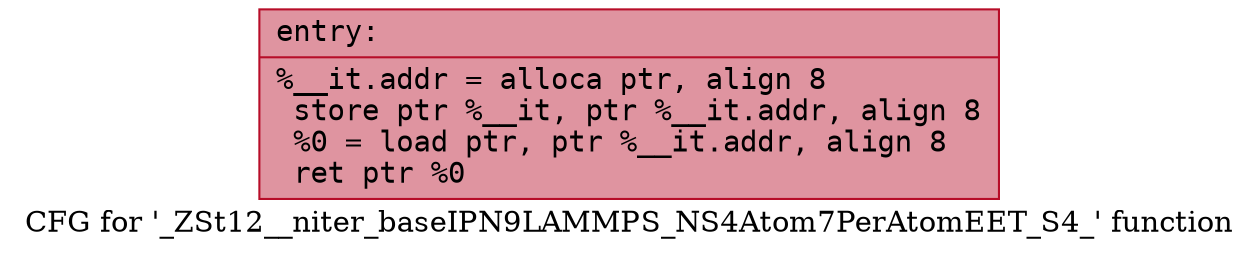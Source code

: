 digraph "CFG for '_ZSt12__niter_baseIPN9LAMMPS_NS4Atom7PerAtomEET_S4_' function" {
	label="CFG for '_ZSt12__niter_baseIPN9LAMMPS_NS4Atom7PerAtomEET_S4_' function";

	Node0x55aea9235740 [shape=record,color="#b70d28ff", style=filled, fillcolor="#b70d2870" fontname="Courier",label="{entry:\l|  %__it.addr = alloca ptr, align 8\l  store ptr %__it, ptr %__it.addr, align 8\l  %0 = load ptr, ptr %__it.addr, align 8\l  ret ptr %0\l}"];
}
